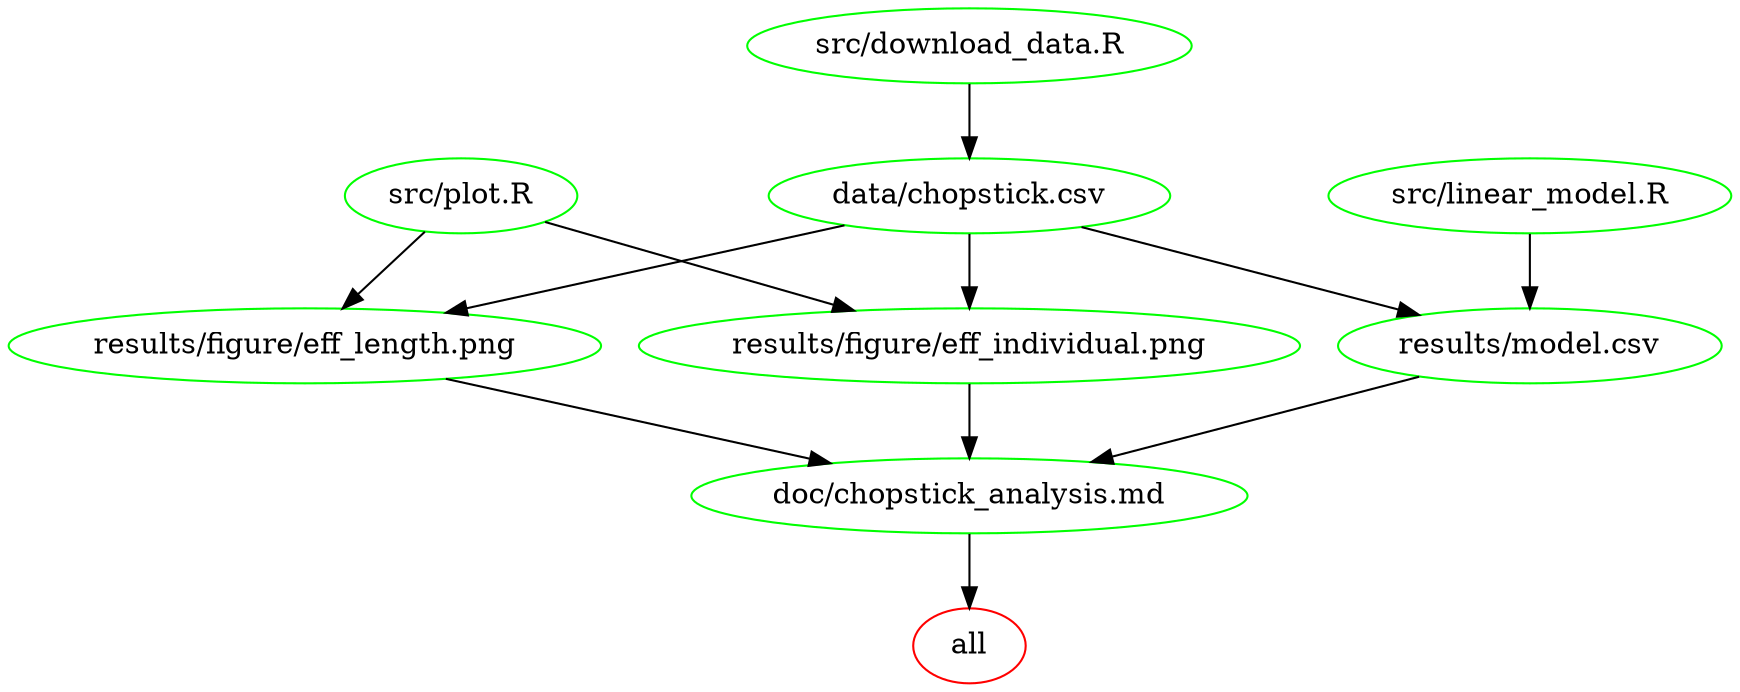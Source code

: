digraph G {
n2[label="all", color="red"];
n6[label="data/chopstick.csv", color="green"];
n3[label="doc/chopstick_analysis.md", color="green"];
n4[label="results/figure/eff_individual.png", color="green"];
n8[label="results/figure/eff_length.png", color="green"];
n9[label="results/model.csv", color="green"];
n7[label="src/download_data.R", color="green"];
n10[label="src/linear_model.R", color="green"];
n5[label="src/plot.R", color="green"];
n3 -> n2 ; 
n7 -> n6 ; 
n4 -> n3 ; 
n8 -> n3 ; 
n9 -> n3 ; 
n6 -> n4 ; 
n5 -> n4 ; 
n6 -> n8 ; 
n5 -> n8 ; 
n6 -> n9 ; 
n10 -> n9 ; 
}
